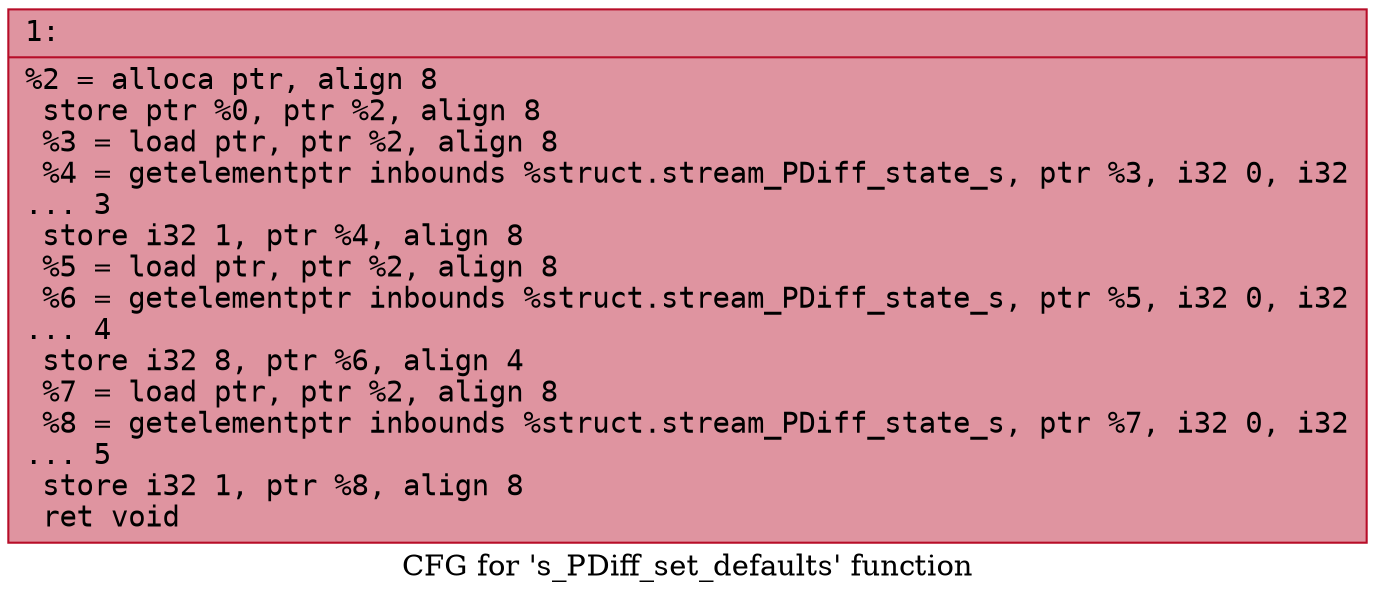 digraph "CFG for 's_PDiff_set_defaults' function" {
	label="CFG for 's_PDiff_set_defaults' function";

	Node0x6000002a4d70 [shape=record,color="#b70d28ff", style=filled, fillcolor="#b70d2870" fontname="Courier",label="{1:\l|  %2 = alloca ptr, align 8\l  store ptr %0, ptr %2, align 8\l  %3 = load ptr, ptr %2, align 8\l  %4 = getelementptr inbounds %struct.stream_PDiff_state_s, ptr %3, i32 0, i32\l... 3\l  store i32 1, ptr %4, align 8\l  %5 = load ptr, ptr %2, align 8\l  %6 = getelementptr inbounds %struct.stream_PDiff_state_s, ptr %5, i32 0, i32\l... 4\l  store i32 8, ptr %6, align 4\l  %7 = load ptr, ptr %2, align 8\l  %8 = getelementptr inbounds %struct.stream_PDiff_state_s, ptr %7, i32 0, i32\l... 5\l  store i32 1, ptr %8, align 8\l  ret void\l}"];
}
